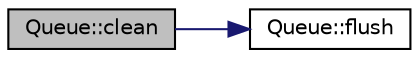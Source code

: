digraph "Queue::clean"
{
  edge [fontname="Helvetica",fontsize="10",labelfontname="Helvetica",labelfontsize="10"];
  node [fontname="Helvetica",fontsize="10",shape=record];
  rankdir="LR";
  Node7 [label="Queue::clean",height=0.2,width=0.4,color="black", fillcolor="grey75", style="filled", fontcolor="black"];
  Node7 -> Node8 [color="midnightblue",fontsize="10",style="solid",fontname="Helvetica"];
  Node8 [label="Queue::flush",height=0.2,width=0.4,color="black", fillcolor="white", style="filled",URL="$class_queue.html#a9a0b2853ea0735bb7d74e5e0a1467f0c",tooltip="Flush queue, restarting from empty queue. "];
}

